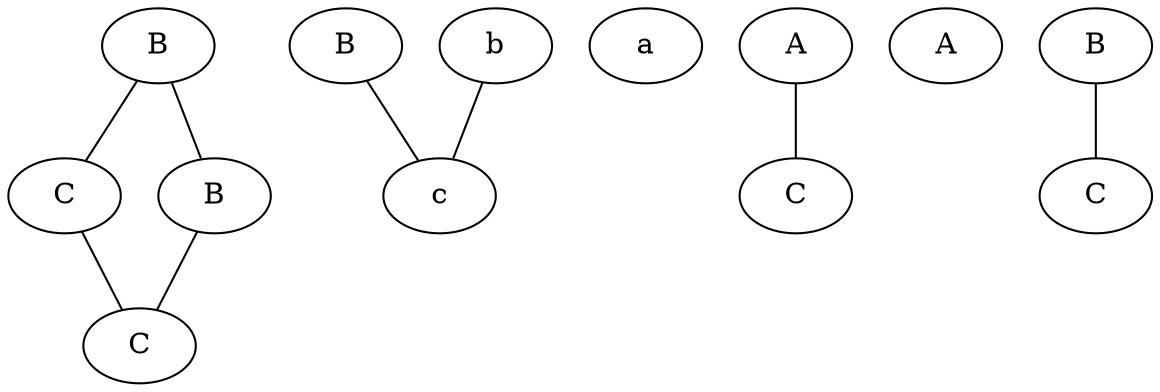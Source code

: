 strict graph G {
  1 [ label="B" ];
  2 [ label="C" ];
  3 [ label="B" ];
  4 [ label="C" ];
  7 [ label="B" ];
  5 [ label="a" ];
  8 [ label="b" ];
  6 [ label="c" ];
  0 [ label="A" ];
  10 [ label="C" ];
  11 [ label="A" ];
  9 [ label="B" ];
  12 [ label="C" ];
  1 -- 2;
  3 -- 4;
  1 -- 3;
  2 -- 4;
  7 -- 6;
  8 -- 6;
  0 -- 10;
  9 -- 12;
}
